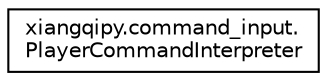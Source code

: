 digraph "Graphical Class Hierarchy"
{
 // LATEX_PDF_SIZE
  edge [fontname="Helvetica",fontsize="10",labelfontname="Helvetica",labelfontsize="10"];
  node [fontname="Helvetica",fontsize="10",shape=record];
  rankdir="LR";
  Node0 [label="xiangqipy.command_input.\lPlayerCommandInterpreter",height=0.2,width=0.4,color="black", fillcolor="white", style="filled",URL="$classxiangqipy_1_1command__input_1_1PlayerCommandInterpreter.html",tooltip="Converts command line input related to a player into PlayerInput object."];
}
